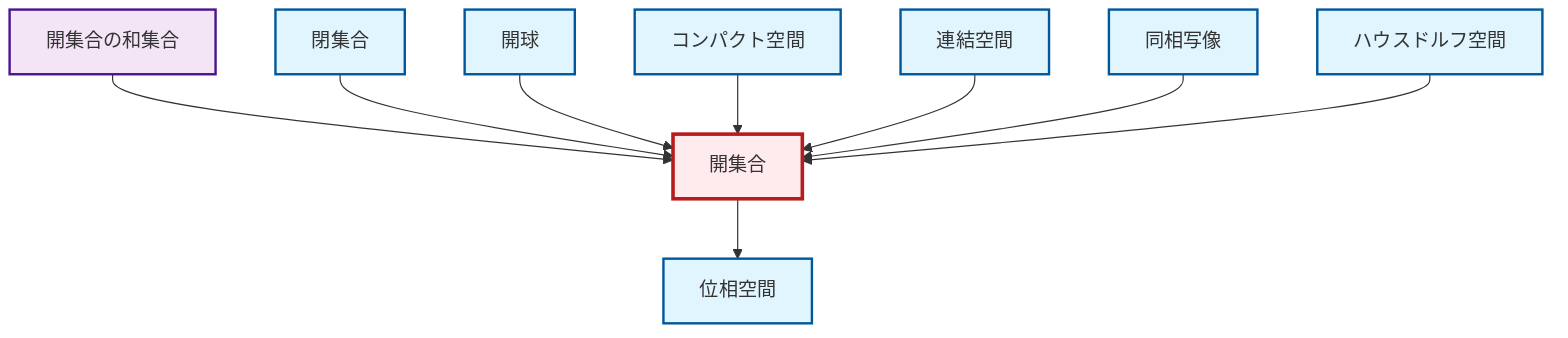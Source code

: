 graph TD
    classDef definition fill:#e1f5fe,stroke:#01579b,stroke-width:2px
    classDef theorem fill:#f3e5f5,stroke:#4a148c,stroke-width:2px
    classDef axiom fill:#fff3e0,stroke:#e65100,stroke-width:2px
    classDef example fill:#e8f5e9,stroke:#1b5e20,stroke-width:2px
    classDef current fill:#ffebee,stroke:#b71c1c,stroke-width:3px
    def-topological-space["位相空間"]:::definition
    def-open-set["開集合"]:::definition
    def-homeomorphism["同相写像"]:::definition
    def-closed-set["閉集合"]:::definition
    def-hausdorff["ハウスドルフ空間"]:::definition
    def-compact["コンパクト空間"]:::definition
    thm-union-open-sets["開集合の和集合"]:::theorem
    def-open-ball["開球"]:::definition
    def-connected["連結空間"]:::definition
    thm-union-open-sets --> def-open-set
    def-open-set --> def-topological-space
    def-closed-set --> def-open-set
    def-open-ball --> def-open-set
    def-compact --> def-open-set
    def-connected --> def-open-set
    def-homeomorphism --> def-open-set
    def-hausdorff --> def-open-set
    class def-open-set current